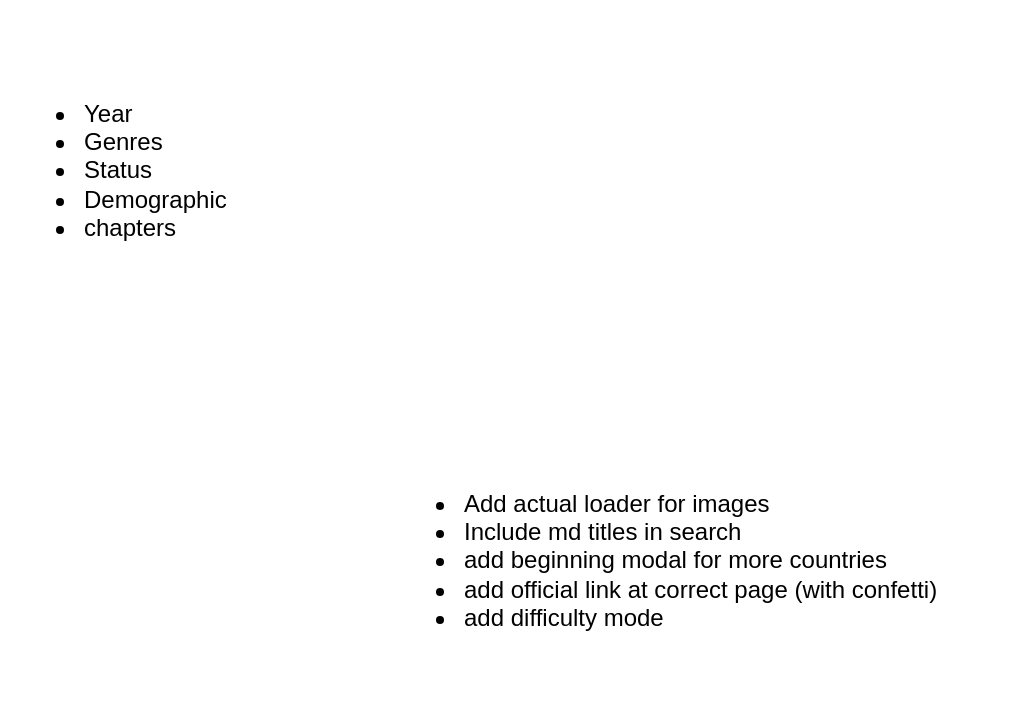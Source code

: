 <mxfile>
    <diagram id="YljvUrD7k40rJ_MuC1-r" name="Page-1">
        <mxGraphModel dx="661" dy="545" grid="1" gridSize="10" guides="1" tooltips="1" connect="1" arrows="1" fold="1" page="1" pageScale="1" pageWidth="827" pageHeight="1169" background="none" math="0" shadow="0">
            <root>
                <mxCell id="0"/>
                <mxCell id="1" parent="0"/>
                <mxCell id="2" value="&lt;ul&gt;&lt;li&gt;&lt;span style=&quot;background-color: initial;&quot;&gt;Add actual loader for images&lt;/span&gt;&lt;/li&gt;&lt;li&gt;&lt;span style=&quot;background-color: initial;&quot;&gt;Include md titles in search&lt;/span&gt;&lt;/li&gt;&lt;li&gt;&lt;span style=&quot;background-color: initial;&quot;&gt;add beginning modal for more countries&lt;/span&gt;&lt;/li&gt;&lt;li&gt;&lt;span style=&quot;background-color: initial;&quot;&gt;add official link at correct page (with confetti)&lt;/span&gt;&lt;/li&gt;&lt;li&gt;&lt;span style=&quot;background-color: initial;&quot;&gt;add difficulty mode&lt;/span&gt;&lt;/li&gt;&lt;/ul&gt;" style="text;html=1;whiteSpace=wrap;verticalAlign=middle;overflow=hidden;fillColor=default;" vertex="1" parent="1">
                    <mxGeometry x="290" y="240" width="320" height="160" as="geometry"/>
                </mxCell>
                <mxCell id="3" value="&lt;ul&gt;&lt;li&gt;Year&lt;/li&gt;&lt;li&gt;Genres&lt;/li&gt;&lt;li&gt;Status&lt;/li&gt;&lt;li&gt;Demographic&lt;/li&gt;&lt;li&gt;chapters&lt;/li&gt;&lt;/ul&gt;" style="text;html=1;whiteSpace=wrap;verticalAlign=middle;overflow=hidden;fillColor=default;" vertex="1" parent="1">
                    <mxGeometry x="100" y="40" width="250" height="170" as="geometry"/>
                </mxCell>
            </root>
        </mxGraphModel>
    </diagram>
</mxfile>